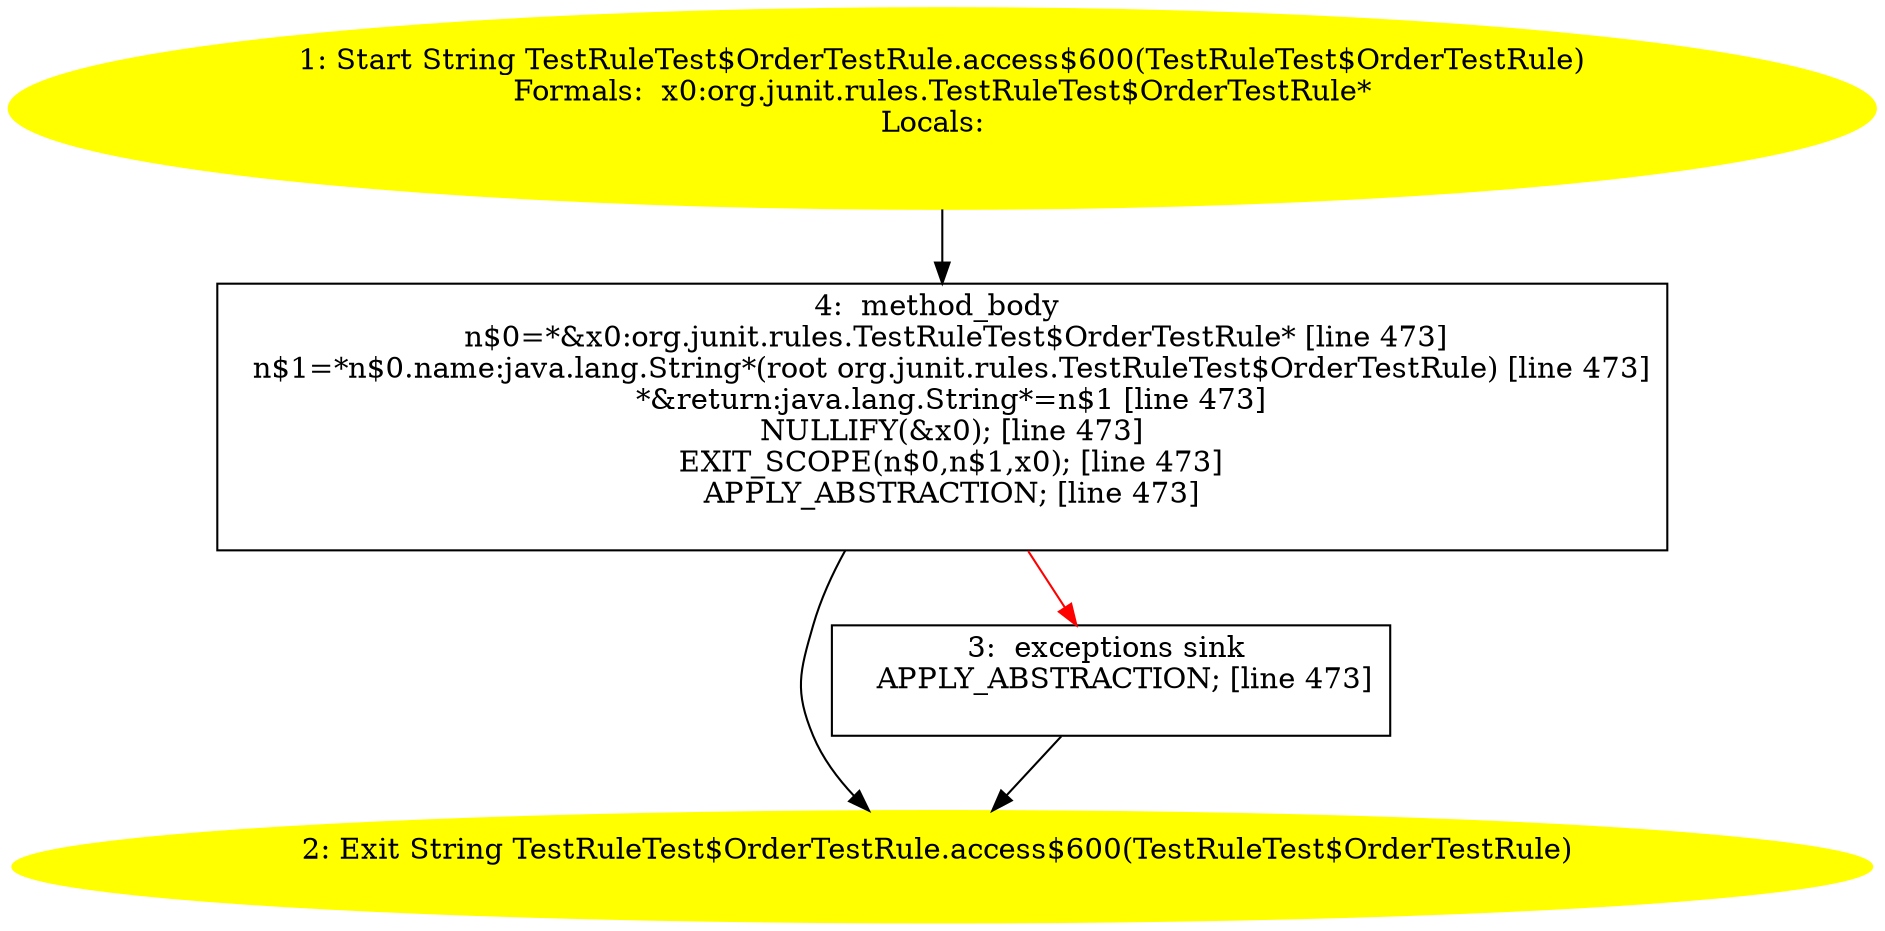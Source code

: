 /* @generated */
digraph cfg {
"org.junit.rules.TestRuleTest$OrderTestRule.access$600(org.junit.rules.TestRuleTest$OrderTestRule):ja.85ef5d042da4486dd5d13742097b9958_1" [label="1: Start String TestRuleTest$OrderTestRule.access$600(TestRuleTest$OrderTestRule)\nFormals:  x0:org.junit.rules.TestRuleTest$OrderTestRule*\nLocals:  \n  " color=yellow style=filled]
	

	 "org.junit.rules.TestRuleTest$OrderTestRule.access$600(org.junit.rules.TestRuleTest$OrderTestRule):ja.85ef5d042da4486dd5d13742097b9958_1" -> "org.junit.rules.TestRuleTest$OrderTestRule.access$600(org.junit.rules.TestRuleTest$OrderTestRule):ja.85ef5d042da4486dd5d13742097b9958_4" ;
"org.junit.rules.TestRuleTest$OrderTestRule.access$600(org.junit.rules.TestRuleTest$OrderTestRule):ja.85ef5d042da4486dd5d13742097b9958_2" [label="2: Exit String TestRuleTest$OrderTestRule.access$600(TestRuleTest$OrderTestRule) \n  " color=yellow style=filled]
	

"org.junit.rules.TestRuleTest$OrderTestRule.access$600(org.junit.rules.TestRuleTest$OrderTestRule):ja.85ef5d042da4486dd5d13742097b9958_3" [label="3:  exceptions sink \n   APPLY_ABSTRACTION; [line 473]\n " shape="box"]
	

	 "org.junit.rules.TestRuleTest$OrderTestRule.access$600(org.junit.rules.TestRuleTest$OrderTestRule):ja.85ef5d042da4486dd5d13742097b9958_3" -> "org.junit.rules.TestRuleTest$OrderTestRule.access$600(org.junit.rules.TestRuleTest$OrderTestRule):ja.85ef5d042da4486dd5d13742097b9958_2" ;
"org.junit.rules.TestRuleTest$OrderTestRule.access$600(org.junit.rules.TestRuleTest$OrderTestRule):ja.85ef5d042da4486dd5d13742097b9958_4" [label="4:  method_body \n   n$0=*&x0:org.junit.rules.TestRuleTest$OrderTestRule* [line 473]\n  n$1=*n$0.name:java.lang.String*(root org.junit.rules.TestRuleTest$OrderTestRule) [line 473]\n  *&return:java.lang.String*=n$1 [line 473]\n  NULLIFY(&x0); [line 473]\n  EXIT_SCOPE(n$0,n$1,x0); [line 473]\n  APPLY_ABSTRACTION; [line 473]\n " shape="box"]
	

	 "org.junit.rules.TestRuleTest$OrderTestRule.access$600(org.junit.rules.TestRuleTest$OrderTestRule):ja.85ef5d042da4486dd5d13742097b9958_4" -> "org.junit.rules.TestRuleTest$OrderTestRule.access$600(org.junit.rules.TestRuleTest$OrderTestRule):ja.85ef5d042da4486dd5d13742097b9958_2" ;
	 "org.junit.rules.TestRuleTest$OrderTestRule.access$600(org.junit.rules.TestRuleTest$OrderTestRule):ja.85ef5d042da4486dd5d13742097b9958_4" -> "org.junit.rules.TestRuleTest$OrderTestRule.access$600(org.junit.rules.TestRuleTest$OrderTestRule):ja.85ef5d042da4486dd5d13742097b9958_3" [color="red" ];
}
